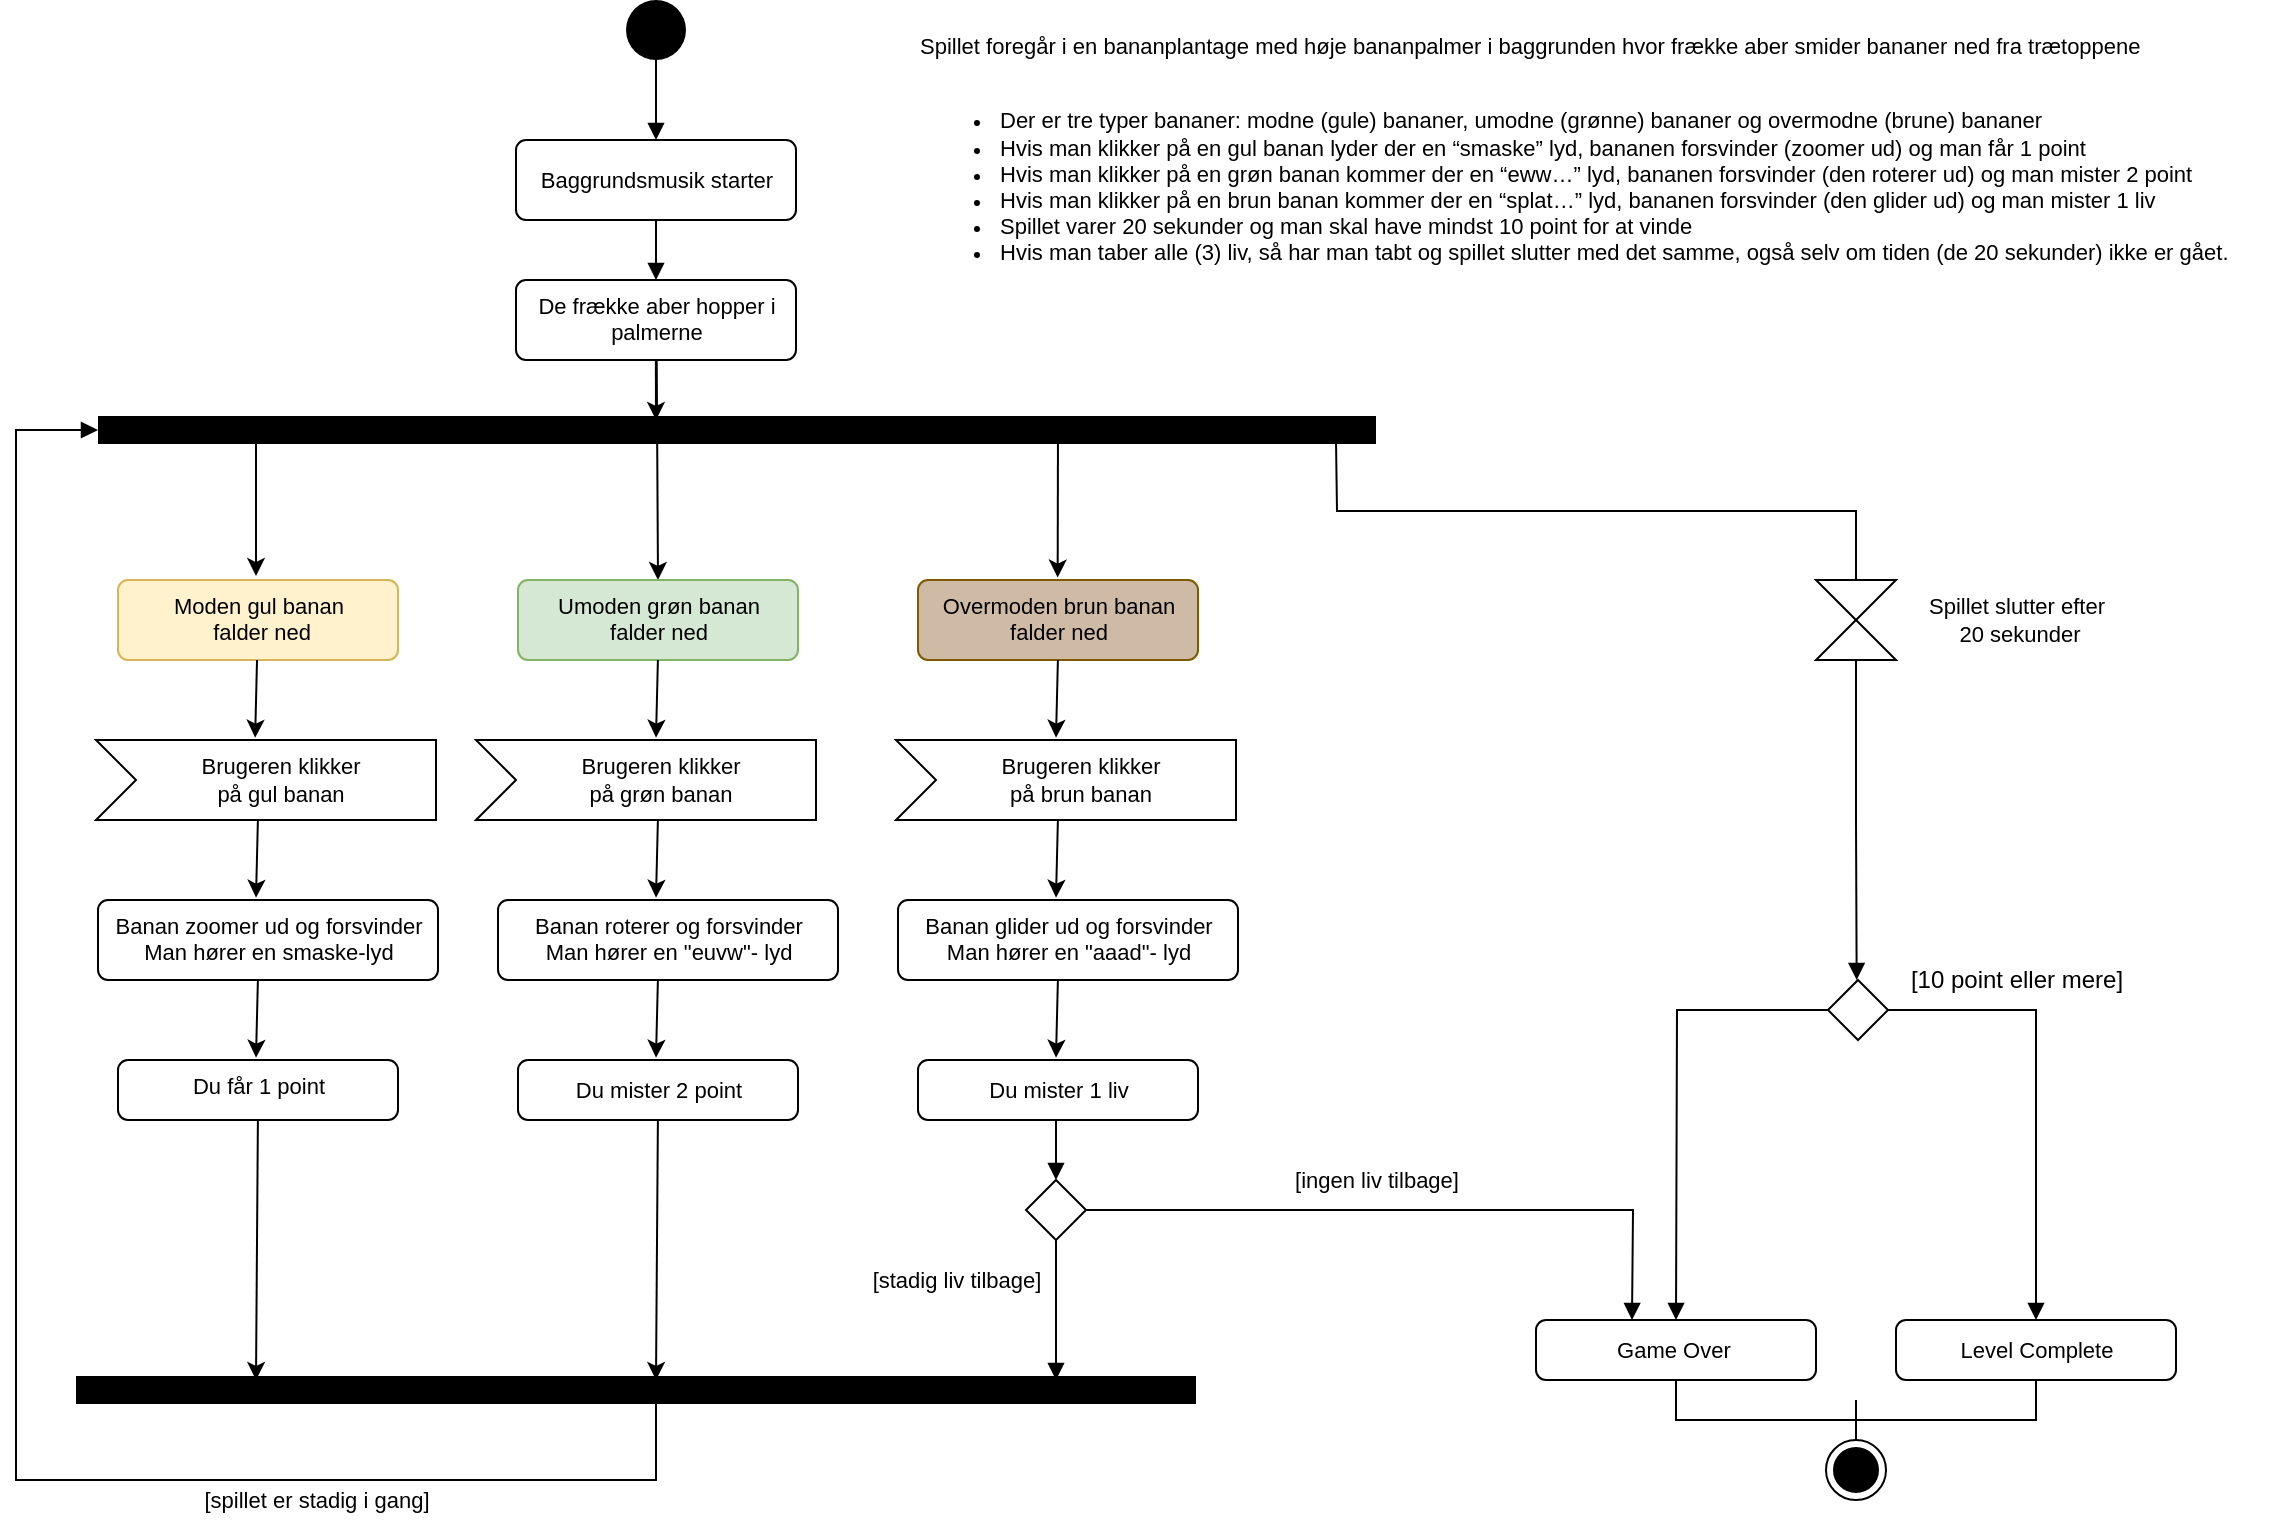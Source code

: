 <mxfile version="20.5.1" type="google"><diagram id="0SgjcK4549kLOGoeDFAe" name="Page-1"><mxGraphModel grid="1" page="1" gridSize="10" guides="0" tooltips="1" connect="1" arrows="1" fold="1" pageScale="1" pageWidth="1169" pageHeight="827" background="none" math="0" shadow="0"><root><mxCell id="0"/><mxCell id="1" parent="0"/><mxCell id="_T7viEu0jALGJM9BLUtz-14" value="????" style="shape=line;html=1;strokeWidth=14;rounded=1;shadow=0;glass=0;sketch=0;" vertex="1" parent="1"><mxGeometry x="81" y="240" width="639" height="10" as="geometry"/></mxCell><mxCell id="_T7viEu0jALGJM9BLUtz-28" value="" style="endArrow=classic;html=1;strokeColor=#000000;entryX=0.5;entryY=0;entryDx=0;entryDy=0;" edge="1" parent="1"><mxGeometry width="50" height="50" relative="1" as="geometry"><mxPoint x="360.176" y="180" as="sourcePoint"/><mxPoint x="361" y="320.0" as="targetPoint"/></mxGeometry></mxCell><mxCell id="_T7viEu0jALGJM9BLUtz-30" value="" style="endArrow=classic;html=1;strokeColor=#000000;jumpSize=0;" edge="1" parent="1"><mxGeometry width="50" height="50" relative="1" as="geometry"><mxPoint x="160" y="240" as="sourcePoint"/><mxPoint x="160" y="318" as="targetPoint"/></mxGeometry></mxCell><mxCell id="_T7viEu0jALGJM9BLUtz-31" value="" style="endArrow=classic;html=1;strokeColor=#000000;entryX=0.507;entryY=-0.02;entryDx=0;entryDy=0;entryPerimeter=0;strokeWidth=1;" edge="1" parent="1"><mxGeometry width="50" height="50" relative="1" as="geometry"><mxPoint x="561" y="240" as="sourcePoint"/><mxPoint x="560.84" y="318.8" as="targetPoint"/></mxGeometry></mxCell><mxCell id="_T7viEu0jALGJM9BLUtz-32" value="" style="endArrow=classic;html=1;strokeColor=#000000;exitX=0.499;exitY=1.015;exitDx=0;exitDy=0;exitPerimeter=0;" edge="1" parent="1"><mxGeometry width="50" height="50" relative="1" as="geometry"><mxPoint x="359.88" y="180.9" as="sourcePoint"/><mxPoint x="360" y="240" as="targetPoint"/></mxGeometry></mxCell><mxCell id="_T7viEu0jALGJM9BLUtz-47" value="&lt;span style=&quot;text-align: left; font-size: 11px;&quot;&gt;Moden gul banan&lt;br style=&quot;font-size: 11px;&quot;&gt;&amp;nbsp;falder ned&lt;/span&gt;" style="html=1;align=center;verticalAlign=top;rounded=1;absoluteArcSize=1;arcSize=10;dashed=0;shadow=0;glass=0;sketch=0;strokeColor=#d6b656;strokeWidth=1;fontSize=11;fillColor=#fff2cc;" vertex="1" parent="1"><mxGeometry x="91" y="320" width="140" height="40" as="geometry"/></mxCell><mxCell id="_T7viEu0jALGJM9BLUtz-48" value="&lt;span style=&quot;text-align: left; font-size: 11px;&quot;&gt;Umoden grøn banan &lt;br style=&quot;font-size: 11px;&quot;&gt;falder ned&lt;/span&gt;" style="html=1;align=center;verticalAlign=top;rounded=1;absoluteArcSize=1;arcSize=10;dashed=0;shadow=0;glass=0;sketch=0;strokeColor=#82b366;strokeWidth=1;fontSize=11;fillColor=#d5e8d4;" vertex="1" parent="1"><mxGeometry x="291" y="320" width="140" height="40" as="geometry"/></mxCell><mxCell id="_T7viEu0jALGJM9BLUtz-49" value="&lt;span style=&quot;text-align: left; font-size: 11px;&quot;&gt;Overmoden brun banan &lt;br style=&quot;font-size: 11px;&quot;&gt;falder ned&lt;/span&gt;" style="html=1;align=center;verticalAlign=top;rounded=1;absoluteArcSize=1;arcSize=10;dashed=0;shadow=0;glass=0;sketch=0;strokeColor=#7D5A00;strokeWidth=1;fontSize=11;fillColor=#CFBAA5;" vertex="1" parent="1"><mxGeometry x="491" y="320" width="140" height="40" as="geometry"/></mxCell><mxCell id="_T7viEu0jALGJM9BLUtz-50" value="&lt;span style=&quot;text-align: left ; font-size: 11px&quot;&gt;Banan zoomer ud og forsvinder&lt;/span&gt;&lt;br style=&quot;text-align: left ; font-size: 11px&quot;&gt;&lt;span style=&quot;text-align: left ; font-size: 11px&quot;&gt;Man hører en smaske-lyd&lt;/span&gt;" style="html=1;align=center;verticalAlign=top;rounded=1;absoluteArcSize=1;arcSize=10;dashed=0;shadow=0;glass=0;sketch=0;strokeColor=#000000;strokeWidth=1;gradientColor=none;fontSize=11;" vertex="1" parent="1"><mxGeometry x="81" y="480" width="170" height="40" as="geometry"/></mxCell><mxCell id="_T7viEu0jALGJM9BLUtz-51" value="&lt;span style=&quot;text-align: left; font-size: 11px;&quot;&gt;Du får 1 point&lt;/span&gt;" style="html=1;align=center;verticalAlign=top;rounded=1;absoluteArcSize=1;arcSize=10;dashed=0;shadow=0;glass=0;sketch=0;strokeColor=#000000;strokeWidth=1;gradientColor=none;fontSize=11;" vertex="1" parent="1"><mxGeometry x="91" y="560" width="140" height="30" as="geometry"/></mxCell><mxCell id="_T7viEu0jALGJM9BLUtz-52" value="&lt;span style=&quot;text-align: left; font-size: 11px;&quot;&gt;Banan roterer og forsvinder&lt;/span&gt;&lt;br style=&quot;text-align: left; font-size: 11px;&quot;&gt;&lt;span style=&quot;text-align: left; font-size: 11px;&quot;&gt;Man hører en &quot;euvw&quot;- lyd&lt;/span&gt;" style="html=1;align=center;verticalAlign=top;rounded=1;absoluteArcSize=1;arcSize=10;dashed=0;shadow=0;glass=0;sketch=0;strokeColor=#000000;strokeWidth=1;gradientColor=none;fontSize=11;" vertex="1" parent="1"><mxGeometry x="281" y="480" width="170" height="40" as="geometry"/></mxCell><mxCell id="_T7viEu0jALGJM9BLUtz-53" value="&lt;span style=&quot;text-align: left; font-size: 11px;&quot;&gt;Du mister 2 point&lt;/span&gt;" style="html=1;align=center;verticalAlign=middle;rounded=1;absoluteArcSize=1;arcSize=10;dashed=0;shadow=0;glass=0;sketch=0;strokeColor=#000000;strokeWidth=1;gradientColor=none;fontSize=11;" vertex="1" parent="1"><mxGeometry x="291" y="560" width="140" height="30" as="geometry"/></mxCell><mxCell id="_T7viEu0jALGJM9BLUtz-95" style="edgeStyle=orthogonalEdgeStyle;rounded=0;sketch=0;jumpSize=0;orthogonalLoop=1;jettySize=auto;html=1;exitX=0.5;exitY=1;exitDx=0;exitDy=0;entryX=0.5;entryY=0;entryDx=0;entryDy=0;shadow=0;fontSize=11;startArrow=none;startFill=0;endArrow=block;endFill=1;strokeColor=#000000;strokeWidth=1;" edge="1" parent="1" source="_T7viEu0jALGJM9BLUtz-54" target="_T7viEu0jALGJM9BLUtz-89"><mxGeometry relative="1" as="geometry"/></mxCell><mxCell id="_T7viEu0jALGJM9BLUtz-54" value="&lt;span style=&quot;text-align: left; font-size: 11px;&quot;&gt;Du mister 1 liv&lt;/span&gt;" style="html=1;align=center;verticalAlign=middle;rounded=1;absoluteArcSize=1;arcSize=10;dashed=0;shadow=0;glass=0;sketch=0;strokeColor=#000000;strokeWidth=1;gradientColor=none;fontSize=11;" vertex="1" parent="1"><mxGeometry x="491" y="560" width="140" height="30" as="geometry"/></mxCell><mxCell id="_T7viEu0jALGJM9BLUtz-55" value="&lt;span style=&quot;text-align: left ; font-size: 11px&quot;&gt;Banan glider ud og forsvinder &lt;br style=&quot;font-size: 11px&quot;&gt;Man hører&amp;nbsp;en &quot;aaad&quot;- lyd&lt;/span&gt;" style="html=1;align=center;verticalAlign=top;rounded=1;absoluteArcSize=1;arcSize=10;dashed=0;shadow=0;glass=0;sketch=0;strokeColor=#000000;strokeWidth=1;gradientColor=none;fontSize=11;" vertex="1" parent="1"><mxGeometry x="481" y="480" width="170" height="40" as="geometry"/></mxCell><mxCell id="_T7viEu0jALGJM9BLUtz-73" style="edgeStyle=orthogonalEdgeStyle;rounded=0;sketch=0;orthogonalLoop=1;jettySize=auto;html=1;entryX=0;entryY=0.5;entryDx=0;entryDy=0;entryPerimeter=0;startArrow=none;startFill=0;endArrow=block;endFill=1;strokeColor=#000000;exitX=0.498;exitY=0.529;exitDx=0;exitDy=0;exitPerimeter=0;" edge="1" parent="1" source="_T7viEu0jALGJM9BLUtz-56" target="_T7viEu0jALGJM9BLUtz-14"><mxGeometry relative="1" as="geometry"><mxPoint x="310" y="770" as="sourcePoint"/><Array as="points"><mxPoint x="360" y="727"/><mxPoint x="360" y="770"/><mxPoint x="40" y="770"/><mxPoint x="40" y="245"/></Array></mxGeometry></mxCell><mxCell id="_T7viEu0jALGJM9BLUtz-56" value="????" style="shape=line;html=1;strokeWidth=14;rounded=1;shadow=0;glass=0;sketch=0;" vertex="1" parent="1"><mxGeometry x="70" y="690" width="560" height="70" as="geometry"/></mxCell><mxCell id="_T7viEu0jALGJM9BLUtz-57" value="" style="ellipse;html=1;shape=endState;fillColor=#000000;strokeColor=#000000;rounded=0;shadow=0;glass=0;sketch=0;align=left;verticalAlign=top;" vertex="1" parent="1"><mxGeometry x="945" y="750" width="30" height="30" as="geometry"/></mxCell><mxCell id="_T7viEu0jALGJM9BLUtz-58" value="" style="endArrow=classic;html=1;strokeColor=#000000;entryX=0.509;entryY=-0.029;entryDx=0;entryDy=0;entryPerimeter=0;fontSize=11;" edge="1" parent="1" source="_T7viEu0jALGJM9BLUtz-47"><mxGeometry width="50" height="50" relative="1" as="geometry"><mxPoint x="440" y="600" as="sourcePoint"/><mxPoint x="159.56" y="398.84" as="targetPoint"/></mxGeometry></mxCell><mxCell id="_T7viEu0jALGJM9BLUtz-59" value="" style="endArrow=classic;html=1;strokeColor=#000000;entryX=0.509;entryY=-0.029;entryDx=0;entryDy=0;entryPerimeter=0;fontSize=11;" edge="1" parent="1"><mxGeometry width="50" height="50" relative="1" as="geometry"><mxPoint x="360.951" y="360.0" as="sourcePoint"/><mxPoint x="360.0" y="398.84" as="targetPoint"/></mxGeometry></mxCell><mxCell id="_T7viEu0jALGJM9BLUtz-60" value="" style="endArrow=classic;html=1;strokeColor=#000000;entryX=0.509;entryY=-0.029;entryDx=0;entryDy=0;entryPerimeter=0;fontSize=11;shadow=0;" edge="1" parent="1"><mxGeometry width="50" height="50" relative="1" as="geometry"><mxPoint x="560.951" y="360.0" as="sourcePoint"/><mxPoint x="560" y="398.84" as="targetPoint"/></mxGeometry></mxCell><mxCell id="_T7viEu0jALGJM9BLUtz-61" value="" style="endArrow=classic;html=1;strokeColor=#000000;entryX=0.509;entryY=-0.029;entryDx=0;entryDy=0;entryPerimeter=0;fontSize=11;" edge="1" parent="1"><mxGeometry width="50" height="50" relative="1" as="geometry"><mxPoint x="160.951" y="440.0" as="sourcePoint"/><mxPoint x="160.0" y="478.84" as="targetPoint"/></mxGeometry></mxCell><mxCell id="_T7viEu0jALGJM9BLUtz-62" value="" style="endArrow=classic;html=1;strokeColor=#000000;entryX=0.509;entryY=-0.029;entryDx=0;entryDy=0;entryPerimeter=0;fontSize=11;" edge="1" parent="1"><mxGeometry width="50" height="50" relative="1" as="geometry"><mxPoint x="360.951" y="440" as="sourcePoint"/><mxPoint x="360.0" y="478.84" as="targetPoint"/></mxGeometry></mxCell><mxCell id="_T7viEu0jALGJM9BLUtz-63" value="" style="endArrow=classic;html=1;strokeColor=#000000;entryX=0.509;entryY=-0.029;entryDx=0;entryDy=0;entryPerimeter=0;fontSize=11;shadow=0;" edge="1" parent="1"><mxGeometry width="50" height="50" relative="1" as="geometry"><mxPoint x="560.951" y="440" as="sourcePoint"/><mxPoint x="560.0" y="478.84" as="targetPoint"/></mxGeometry></mxCell><mxCell id="_T7viEu0jALGJM9BLUtz-64" value="" style="endArrow=classic;html=1;strokeColor=#000000;entryX=0.509;entryY=-0.029;entryDx=0;entryDy=0;entryPerimeter=0;fontSize=11;" edge="1" parent="1"><mxGeometry width="50" height="50" relative="1" as="geometry"><mxPoint x="160.951" y="520" as="sourcePoint"/><mxPoint x="160.0" y="558.84" as="targetPoint"/></mxGeometry></mxCell><mxCell id="_T7viEu0jALGJM9BLUtz-66" value="" style="endArrow=classic;html=1;strokeColor=#000000;entryX=0.509;entryY=-0.029;entryDx=0;entryDy=0;entryPerimeter=0;fontSize=11;" edge="1" parent="1"><mxGeometry width="50" height="50" relative="1" as="geometry"><mxPoint x="360.951" y="520" as="sourcePoint"/><mxPoint x="360.0" y="558.84" as="targetPoint"/></mxGeometry></mxCell><mxCell id="_T7viEu0jALGJM9BLUtz-67" value="" style="endArrow=classic;html=1;strokeColor=#000000;entryX=0.509;entryY=-0.029;entryDx=0;entryDy=0;entryPerimeter=0;fontSize=11;shadow=0;" edge="1" parent="1"><mxGeometry width="50" height="50" relative="1" as="geometry"><mxPoint x="560.951" y="520" as="sourcePoint"/><mxPoint x="560.0" y="558.84" as="targetPoint"/></mxGeometry></mxCell><mxCell id="_T7viEu0jALGJM9BLUtz-68" value="" style="endArrow=classic;html=1;strokeColor=#000000;" edge="1" parent="1"><mxGeometry width="50" height="50" relative="1" as="geometry"><mxPoint x="160.951" y="590" as="sourcePoint"/><mxPoint x="160" y="720" as="targetPoint"/></mxGeometry></mxCell><mxCell id="_T7viEu0jALGJM9BLUtz-69" value="" style="endArrow=classic;html=1;strokeColor=#000000;" edge="1" parent="1"><mxGeometry width="50" height="50" relative="1" as="geometry"><mxPoint x="360.951" y="590" as="sourcePoint"/><mxPoint x="360" y="720" as="targetPoint"/></mxGeometry></mxCell><mxCell id="_T7viEu0jALGJM9BLUtz-102" style="edgeStyle=orthogonalEdgeStyle;rounded=0;sketch=0;jumpSize=0;orthogonalLoop=1;jettySize=auto;html=1;exitX=0.5;exitY=1;exitDx=0;exitDy=0;entryX=0.5;entryY=0;entryDx=0;entryDy=0;shadow=0;fontSize=11;startArrow=none;startFill=0;endArrow=block;endFill=1;strokeColor=#000000;strokeWidth=1;" edge="1" parent="1" source="_T7viEu0jALGJM9BLUtz-74" target="_T7viEu0jALGJM9BLUtz-99"><mxGeometry relative="1" as="geometry"/></mxCell><mxCell id="_T7viEu0jALGJM9BLUtz-74" value="" style="ellipse;fillColor=#000000;strokeColor=none;rounded=0;shadow=0;glass=0;sketch=0;align=left;verticalAlign=top;html=1;" vertex="1" parent="1"><mxGeometry x="345" y="30" width="30" height="30" as="geometry"/></mxCell><mxCell id="_T7viEu0jALGJM9BLUtz-76" style="edgeStyle=orthogonalEdgeStyle;rounded=0;sketch=0;orthogonalLoop=1;jettySize=auto;html=1;exitX=0.5;exitY=0;exitDx=0;exitDy=0;startArrow=none;startFill=0;endArrow=none;endFill=0;strokeColor=#000000;" edge="1" parent="1" source="_T7viEu0jALGJM9BLUtz-75"><mxGeometry relative="1" as="geometry"><mxPoint x="700" y="250" as="targetPoint"/></mxGeometry></mxCell><mxCell id="_T7viEu0jALGJM9BLUtz-80" style="edgeStyle=orthogonalEdgeStyle;rounded=0;sketch=0;jumpSize=0;orthogonalLoop=1;jettySize=auto;html=1;exitX=0.5;exitY=1;exitDx=0;exitDy=0;fontSize=11;startArrow=none;startFill=0;endArrow=block;endFill=1;strokeColor=#000000;strokeWidth=1;" edge="1" parent="1" source="_T7viEu0jALGJM9BLUtz-75"><mxGeometry relative="1" as="geometry"><mxPoint x="960.333" y="520" as="targetPoint"/></mxGeometry></mxCell><mxCell id="_T7viEu0jALGJM9BLUtz-75" value="" style="shape=collate;whiteSpace=wrap;html=1;rounded=0;shadow=0;glass=0;sketch=0;strokeColor=#000000;strokeWidth=1;gradientColor=none;align=left;verticalAlign=top;" vertex="1" parent="1"><mxGeometry x="940" y="320" width="40" height="40" as="geometry"/></mxCell><mxCell id="_T7viEu0jALGJM9BLUtz-83" style="edgeStyle=orthogonalEdgeStyle;rounded=0;sketch=0;jumpSize=0;orthogonalLoop=1;jettySize=auto;html=1;exitX=1;exitY=0.5;exitDx=0;exitDy=0;entryX=0.5;entryY=0;entryDx=0;entryDy=0;fontSize=11;startArrow=none;startFill=0;endArrow=block;endFill=1;strokeColor=#000000;strokeWidth=1;" edge="1" parent="1" source="_T7viEu0jALGJM9BLUtz-77" target="_T7viEu0jALGJM9BLUtz-82"><mxGeometry relative="1" as="geometry"><Array as="points"><mxPoint x="1050" y="535"/></Array></mxGeometry></mxCell><mxCell id="_T7viEu0jALGJM9BLUtz-84" style="edgeStyle=orthogonalEdgeStyle;rounded=0;sketch=0;jumpSize=0;orthogonalLoop=1;jettySize=auto;html=1;exitX=0;exitY=0.5;exitDx=0;exitDy=0;fontSize=11;startArrow=none;startFill=0;endArrow=block;endFill=1;strokeColor=#000000;strokeWidth=1;" edge="1" parent="1" source="_T7viEu0jALGJM9BLUtz-77"><mxGeometry relative="1" as="geometry"><mxPoint x="870" y="690" as="targetPoint"/></mxGeometry></mxCell><mxCell id="_T7viEu0jALGJM9BLUtz-77" value="" style="rhombus;rounded=0;shadow=0;glass=0;sketch=0;fontSize=11;strokeColor=#000000;strokeWidth=1;gradientColor=none;align=left;verticalAlign=top;html=1;" vertex="1" parent="1"><mxGeometry x="946" y="520" width="30" height="30" as="geometry"/></mxCell><mxCell id="_T7viEu0jALGJM9BLUtz-78" style="edgeStyle=orthogonalEdgeStyle;rounded=0;sketch=0;jumpSize=0;orthogonalLoop=1;jettySize=auto;html=1;exitX=0.5;exitY=1;exitDx=0;exitDy=0;entryX=0;entryY=1;entryDx=0;entryDy=0;fontSize=11;startArrow=none;startFill=0;endArrow=none;endFill=0;strokeColor=#000000;strokeWidth=1;" edge="1" parent="1" source="_T7viEu0jALGJM9BLUtz-75" target="_T7viEu0jALGJM9BLUtz-75"><mxGeometry relative="1" as="geometry"/></mxCell><mxCell id="_T7viEu0jALGJM9BLUtz-97" style="edgeStyle=orthogonalEdgeStyle;rounded=0;sketch=0;jumpSize=0;orthogonalLoop=1;jettySize=auto;html=1;exitX=0.5;exitY=1;exitDx=0;exitDy=0;shadow=0;fontSize=11;startArrow=none;startFill=0;endArrow=none;endFill=0;strokeColor=#000000;strokeWidth=1;" edge="1" parent="1" source="_T7viEu0jALGJM9BLUtz-81"><mxGeometry relative="1" as="geometry"><mxPoint x="960" y="750" as="targetPoint"/></mxGeometry></mxCell><mxCell id="_T7viEu0jALGJM9BLUtz-81" value="&lt;div style=&quot;text-align: left&quot;&gt;&lt;span&gt;Game Over&amp;nbsp;&lt;/span&gt;&lt;/div&gt;" style="html=1;align=center;verticalAlign=middle;rounded=1;absoluteArcSize=1;arcSize=10;dashed=0;shadow=0;glass=0;sketch=0;strokeColor=#000000;strokeWidth=1;gradientColor=none;fontSize=11;" vertex="1" parent="1"><mxGeometry x="800" y="690" width="140" height="30" as="geometry"/></mxCell><mxCell id="_T7viEu0jALGJM9BLUtz-96" style="edgeStyle=orthogonalEdgeStyle;rounded=0;sketch=0;jumpSize=0;orthogonalLoop=1;jettySize=auto;html=1;exitX=0.5;exitY=1;exitDx=0;exitDy=0;entryX=0.5;entryY=0;entryDx=0;entryDy=0;shadow=0;fontSize=11;startArrow=none;startFill=0;endArrow=none;endFill=0;strokeColor=#000000;strokeWidth=1;" edge="1" parent="1" source="_T7viEu0jALGJM9BLUtz-82" target="_T7viEu0jALGJM9BLUtz-57"><mxGeometry relative="1" as="geometry"/></mxCell><mxCell id="_T7viEu0jALGJM9BLUtz-82" value="&lt;div style=&quot;text-align: left&quot;&gt;&lt;span&gt;Level Complete&lt;/span&gt;&lt;/div&gt;" style="html=1;align=center;verticalAlign=middle;rounded=1;absoluteArcSize=1;arcSize=10;dashed=0;shadow=0;glass=0;sketch=0;strokeColor=#000000;strokeWidth=1;gradientColor=none;fontSize=11;" vertex="1" parent="1"><mxGeometry x="980" y="690" width="140" height="30" as="geometry"/></mxCell><mxCell id="_T7viEu0jALGJM9BLUtz-85" value="Spillet slutter efter&lt;br&gt;&amp;nbsp;20 sekunder" style="text;html=1;align=center;verticalAlign=middle;resizable=0;points=[];autosize=1;strokeColor=none;fontSize=11;" vertex="1" parent="1"><mxGeometry x="990" y="325" width="100" height="30" as="geometry"/></mxCell><mxCell id="_T7viEu0jALGJM9BLUtz-93" style="edgeStyle=orthogonalEdgeStyle;rounded=0;sketch=0;jumpSize=0;orthogonalLoop=1;jettySize=auto;html=1;exitX=0.5;exitY=1;exitDx=0;exitDy=0;shadow=0;fontSize=11;startArrow=none;startFill=0;endArrow=block;endFill=1;strokeColor=#000000;strokeWidth=1;" edge="1" parent="1" source="_T7viEu0jALGJM9BLUtz-89"><mxGeometry relative="1" as="geometry"><mxPoint x="560" y="720" as="targetPoint"/></mxGeometry></mxCell><mxCell id="_T7viEu0jALGJM9BLUtz-94" style="edgeStyle=orthogonalEdgeStyle;rounded=0;sketch=0;jumpSize=0;orthogonalLoop=1;jettySize=auto;html=1;exitX=1;exitY=0.5;exitDx=0;exitDy=0;shadow=0;fontSize=11;startArrow=none;startFill=0;endArrow=block;endFill=1;strokeColor=#000000;strokeWidth=1;" edge="1" parent="1" source="_T7viEu0jALGJM9BLUtz-89"><mxGeometry relative="1" as="geometry"><mxPoint x="848" y="690" as="targetPoint"/></mxGeometry></mxCell><mxCell id="_T7viEu0jALGJM9BLUtz-89" value="" style="rhombus;rounded=0;shadow=0;glass=0;sketch=0;fontSize=11;strokeColor=#000000;strokeWidth=1;gradientColor=none;align=left;verticalAlign=top;html=1;" vertex="1" parent="1"><mxGeometry x="545" y="620" width="30" height="30" as="geometry"/></mxCell><mxCell id="_T7viEu0jALGJM9BLUtz-90" value="[ingen liv tilbage]" style="text;html=1;align=center;verticalAlign=middle;resizable=0;points=[];autosize=1;strokeColor=none;fontSize=11;" vertex="1" parent="1"><mxGeometry x="670" y="610" width="100" height="20" as="geometry"/></mxCell><mxCell id="_T7viEu0jALGJM9BLUtz-91" value="[stadig liv tilbage]" style="text;html=1;align=center;verticalAlign=middle;resizable=0;points=[];autosize=1;strokeColor=none;fontSize=11;" vertex="1" parent="1"><mxGeometry x="460" y="660" width="100" height="20" as="geometry"/></mxCell><mxCell id="_T7viEu0jALGJM9BLUtz-104" style="edgeStyle=orthogonalEdgeStyle;rounded=0;sketch=0;jumpSize=0;orthogonalLoop=1;jettySize=auto;html=1;exitX=0.5;exitY=1;exitDx=0;exitDy=0;entryX=0.5;entryY=0;entryDx=0;entryDy=0;shadow=0;fontSize=11;startArrow=none;startFill=0;endArrow=block;endFill=1;strokeColor=#000000;strokeWidth=1;" edge="1" parent="1" source="_T7viEu0jALGJM9BLUtz-99" target="_T7viEu0jALGJM9BLUtz-100"><mxGeometry relative="1" as="geometry"/></mxCell><mxCell id="_T7viEu0jALGJM9BLUtz-99" value="Baggrundsmusik starter" style="html=1;align=center;verticalAlign=middle;rounded=1;absoluteArcSize=1;arcSize=10;dashed=0;shadow=0;glass=0;sketch=0;fontSize=11;strokeColor=#000000;strokeWidth=1;gradientColor=none;" vertex="1" parent="1"><mxGeometry x="290" y="100" width="140" height="40" as="geometry"/></mxCell><mxCell id="_T7viEu0jALGJM9BLUtz-100" value="De frække aber hopper i &lt;br&gt;palmerne" style="html=1;align=center;verticalAlign=top;rounded=1;absoluteArcSize=1;arcSize=10;dashed=0;shadow=0;glass=0;sketch=0;fontSize=11;strokeColor=#000000;strokeWidth=1;gradientColor=none;" vertex="1" parent="1"><mxGeometry x="290" y="170" width="140" height="40" as="geometry"/></mxCell><mxCell id="_T7viEu0jALGJM9BLUtz-106" value="[spillet er stadig i gang]" style="text;html=1;align=center;verticalAlign=middle;resizable=0;points=[];autosize=1;strokeColor=none;fontSize=11;" vertex="1" parent="1"><mxGeometry x="125" y="770" width="130" height="20" as="geometry"/></mxCell><mxCell id="mNLmtApssT73ThzZ7-LD-1" value="[10 point eller mere]" style="text;html=1;align=center;verticalAlign=middle;resizable=0;points=[];autosize=1;strokeColor=none;fillColor=none;" vertex="1" parent="1"><mxGeometry x="980" y="510" width="120" height="20" as="geometry"/></mxCell><mxCell id="mNLmtApssT73ThzZ7-LD-2" value="Brugeren klikker &lt;br&gt;på gul banan" style="html=1;shape=mxgraph.infographic.ribbonSimple;notch1=20;notch2=0;align=center;verticalAlign=middle;fontSize=11;fontStyle=0;fillColor=#FFFFFF;flipH=0;spacingRight=0;spacingLeft=14;" vertex="1" parent="1"><mxGeometry x="80" y="400" width="170" height="40" as="geometry"/></mxCell><mxCell id="mNLmtApssT73ThzZ7-LD-3" value="Brugeren klikker &lt;br&gt;på grøn banan" style="html=1;shape=mxgraph.infographic.ribbonSimple;notch1=20;notch2=0;align=center;verticalAlign=middle;fontSize=11;fontStyle=0;fillColor=#FFFFFF;flipH=0;spacingRight=0;spacingLeft=14;" vertex="1" parent="1"><mxGeometry x="270" y="400" width="170" height="40" as="geometry"/></mxCell><mxCell id="mNLmtApssT73ThzZ7-LD-5" value="Brugeren klikker &lt;br&gt;på brun banan" style="html=1;shape=mxgraph.infographic.ribbonSimple;notch1=20;notch2=0;align=center;verticalAlign=middle;fontSize=11;fontStyle=0;fillColor=#FFFFFF;flipH=0;spacingRight=0;spacingLeft=14;" vertex="1" parent="1"><mxGeometry x="480" y="400" width="170" height="40" as="geometry"/></mxCell><mxCell id="Y-pyt2acQzb1zDwU8gCz-2" value="&lt;p style=&quot;line-height: 1.2; margin-top: 0pt; margin-bottom: 0pt; font-size: 11px;&quot; dir=&quot;ltr&quot;&gt;&lt;span style=&quot;font-family: Arial; font-variant-numeric: normal; font-variant-east-asian: normal; vertical-align: baseline;&quot;&gt;&lt;font style=&quot;font-size: 11px;&quot;&gt;Spillet foregår i en bananplantage med høje bananpalmer i baggrunden hvor frække aber smider bananer ned fra trætoppene&lt;/font&gt;&lt;/span&gt;&lt;/p&gt;&lt;font style=&quot;font-size: 11px;&quot;&gt;&lt;br style=&quot;&quot;&gt;&lt;/font&gt;&lt;ul style=&quot;font-size: 11px;&quot;&gt;&lt;li&gt;&lt;span style=&quot;font-family: Arial; background-color: initial;&quot;&gt;&lt;font style=&quot;font-size: 11px;&quot;&gt;Der er tre typer bananer: modne (gule) bananer, umodne (grønne) bananer og overmodne (brune) bananer&lt;/font&gt;&lt;/span&gt;&lt;/li&gt;&lt;li&gt;&lt;span style=&quot;font-family: Arial; background-color: initial;&quot;&gt;&lt;font style=&quot;font-size: 11px;&quot;&gt;Hvis man klikker på en gul banan lyder der en “smaske” lyd, bananen forsvinder (zoomer ud) og man får 1 point&lt;/font&gt;&lt;/span&gt;&lt;/li&gt;&lt;li&gt;&lt;span style=&quot;font-family: Arial; background-color: initial;&quot;&gt;&lt;font style=&quot;font-size: 11px;&quot;&gt;Hvis man klikker på en grøn banan kommer der en “eww…” lyd, bananen forsvinder (den roterer ud) og man mister 2 point&lt;/font&gt;&lt;/span&gt;&lt;/li&gt;&lt;li&gt;&lt;span style=&quot;font-family: Arial; background-color: initial;&quot;&gt;&lt;font style=&quot;font-size: 11px;&quot;&gt;Hvis man klikker på en brun banan kommer der en “splat…” lyd, bananen forsvinder (den glider ud) og man mister 1 liv&lt;/font&gt;&lt;/span&gt;&lt;/li&gt;&lt;li&gt;&lt;span style=&quot;font-family: Arial; background-color: initial;&quot;&gt;&lt;font style=&quot;font-size: 11px;&quot;&gt;Spillet varer 20 sekunder og man skal have mindst 10 point for at vinde&lt;/font&gt;&lt;/span&gt;&lt;/li&gt;&lt;li&gt;&lt;span style=&quot;font-family: Arial; background-color: initial;&quot;&gt;&lt;font style=&quot;font-size: 11px;&quot;&gt;Hvis man taber alle (3) liv, så har man tabt og spillet slutter med det samme, også selv om tiden (de 20 sekunder) ikke er gået.&lt;/font&gt;&lt;/span&gt;&lt;/li&gt;&lt;/ul&gt;" style="text;html=1;resizable=0;autosize=1;align=left;verticalAlign=top;points=[];fillColor=none;strokeColor=none;rounded=0;labelBackgroundColor=none;fontSize=10;" vertex="1" parent="1"><mxGeometry x="490" y="40" width="680" height="150" as="geometry"/></mxCell></root></mxGraphModel></diagram></mxfile>